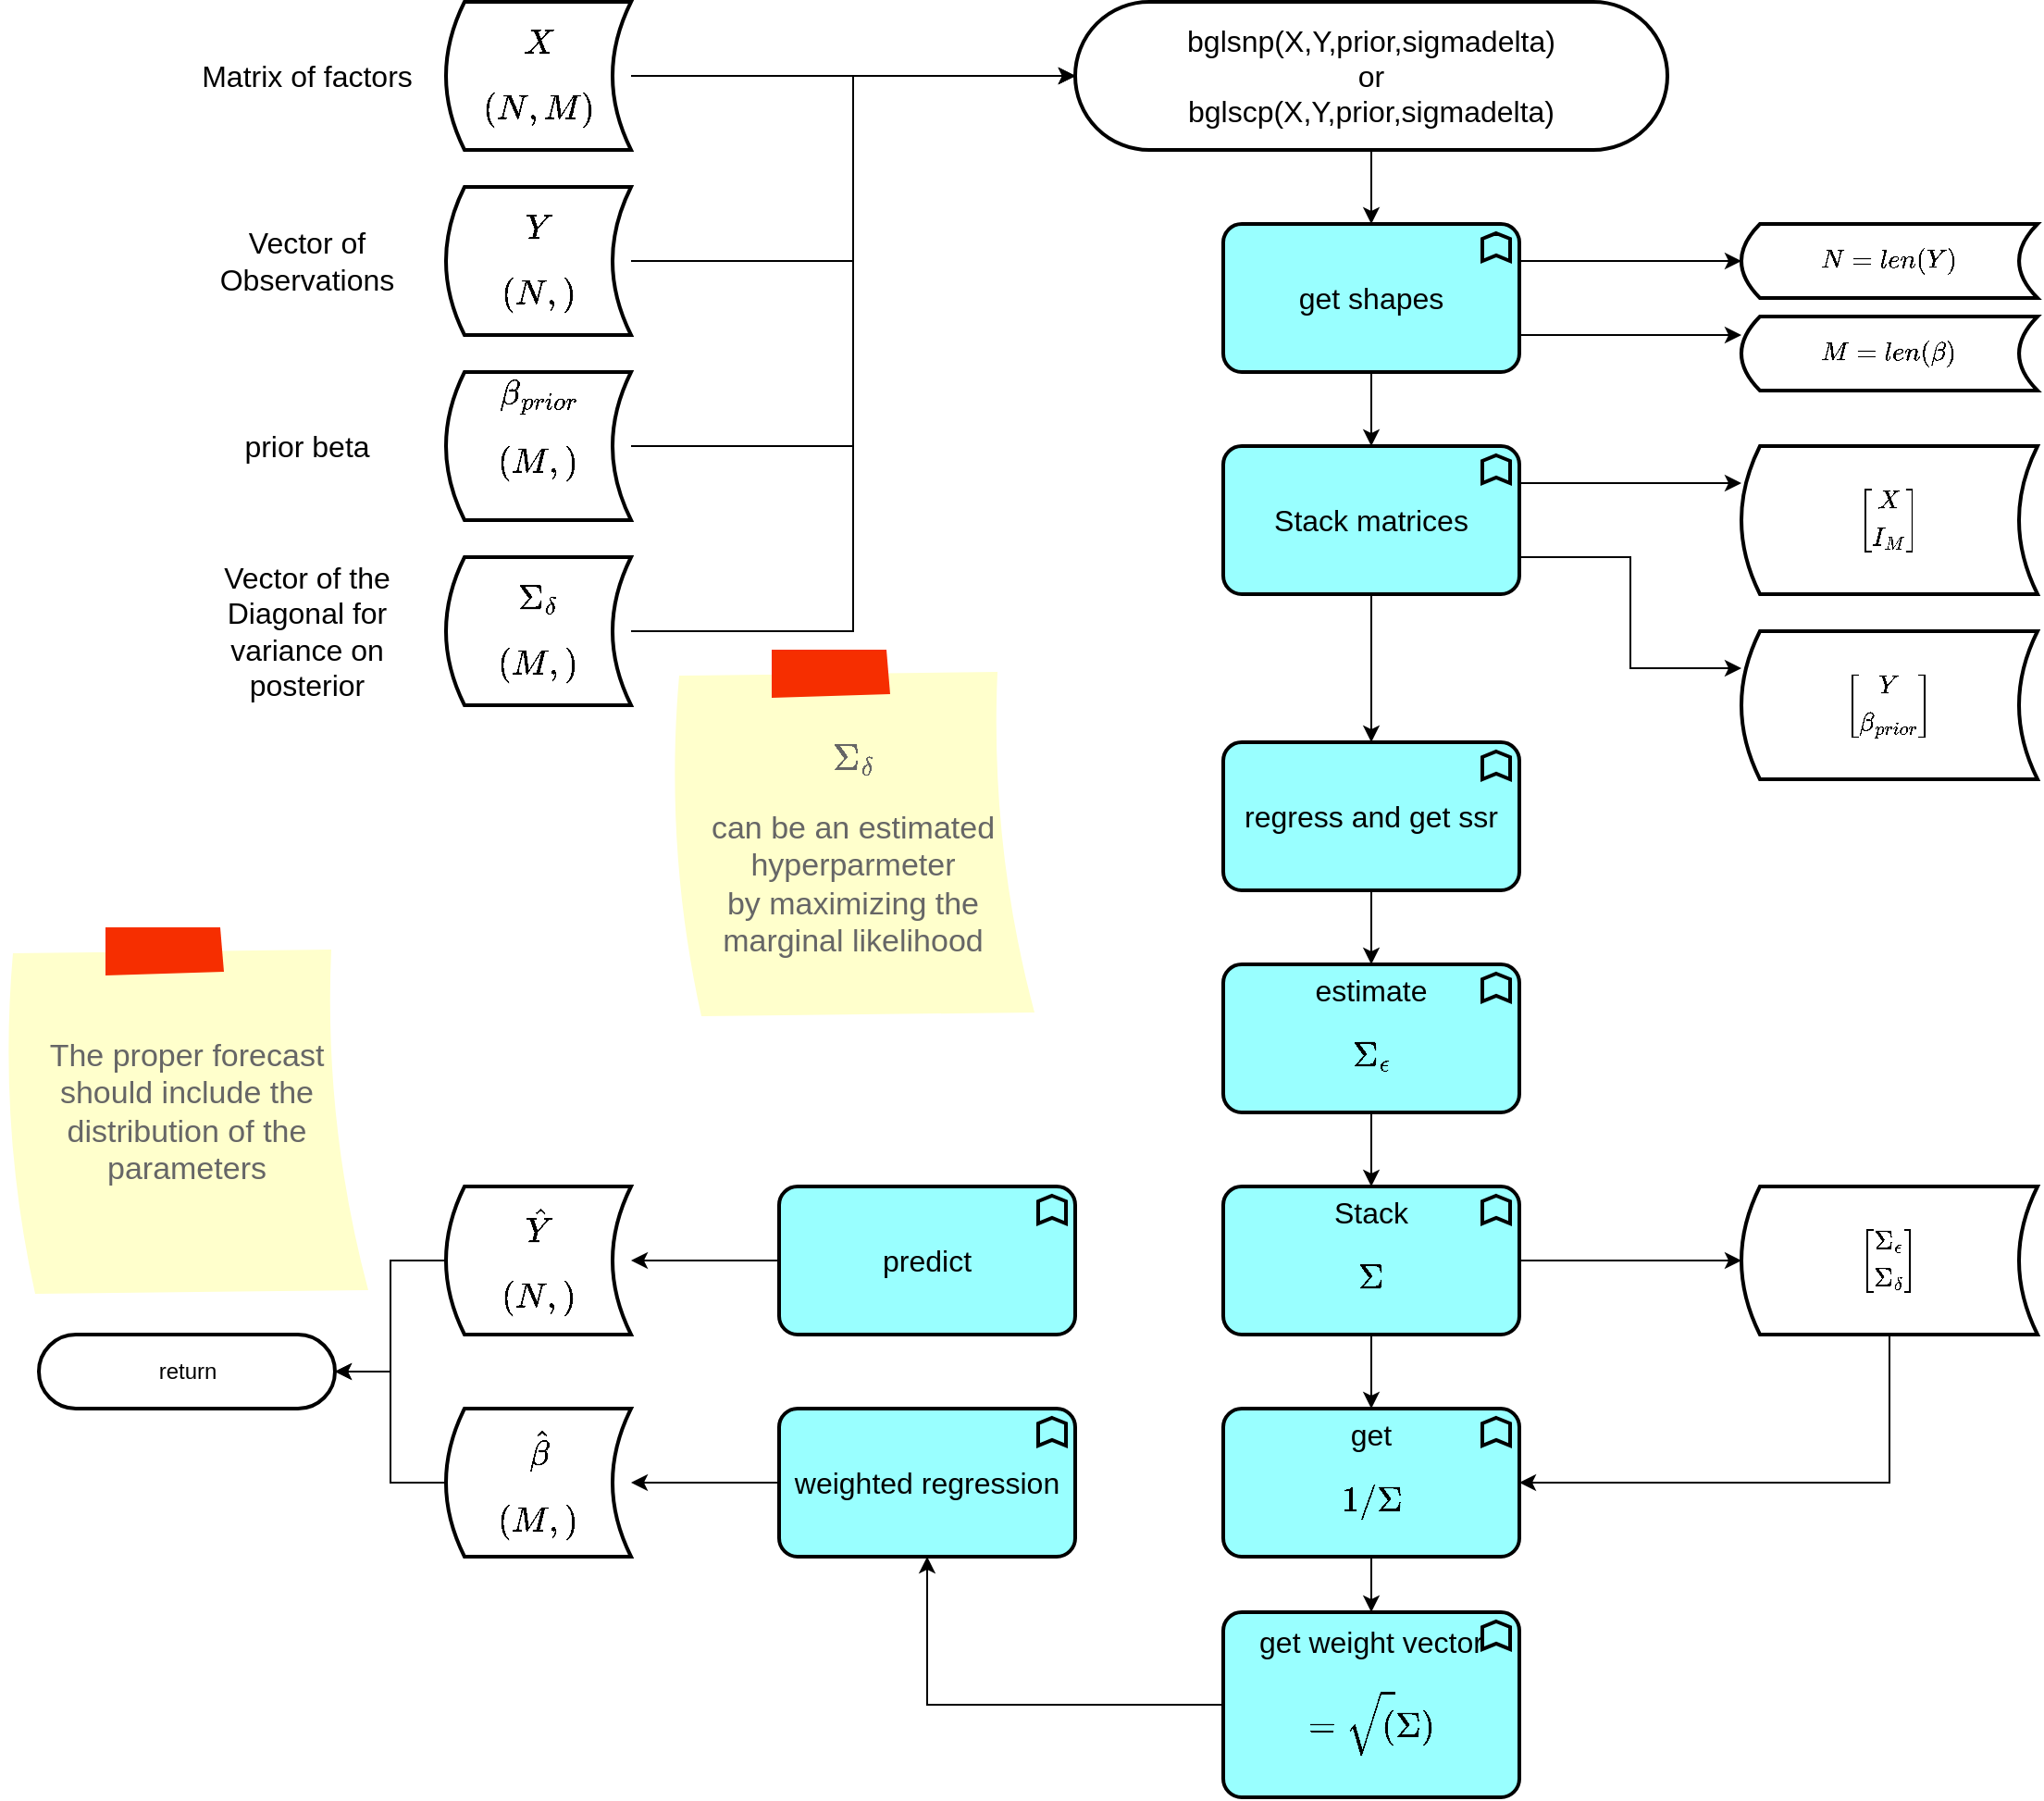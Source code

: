 <mxfile version="20.8.20" type="github">
  <diagram id="8w7YZ4xjxgCD99Zq2FTu" name="Page-1">
    <mxGraphModel dx="2284" dy="754" grid="1" gridSize="10" guides="1" tooltips="1" connect="1" arrows="1" fold="1" page="1" pageScale="1" pageWidth="850" pageHeight="1100" math="1" shadow="0">
      <root>
        <mxCell id="0" />
        <mxCell id="1" parent="0" />
        <mxCell id="tzwI66JlHhu8JNq6cS9l-3" value="" style="group" parent="1" vertex="1" connectable="0">
          <mxGeometry x="-210" y="40" width="250" height="80" as="geometry" />
        </mxCell>
        <mxCell id="tzwI66JlHhu8JNq6cS9l-1" value="&lt;div&gt;$$X$$&lt;/div&gt;$$(N,M)$$" style="shape=dataStorage;whiteSpace=wrap;html=1;fixedSize=1;size=10;strokeWidth=2;fontSize=16;" parent="tzwI66JlHhu8JNq6cS9l-3" vertex="1">
          <mxGeometry x="150" width="100" height="80" as="geometry" />
        </mxCell>
        <mxCell id="tzwI66JlHhu8JNq6cS9l-2" value="Matrix of factors" style="text;html=1;strokeColor=none;fillColor=none;align=center;verticalAlign=middle;whiteSpace=wrap;rounded=0;strokeWidth=2;fontSize=16;" parent="tzwI66JlHhu8JNq6cS9l-3" vertex="1">
          <mxGeometry y="25" width="150" height="30" as="geometry" />
        </mxCell>
        <mxCell id="tzwI66JlHhu8JNq6cS9l-4" value="" style="group" parent="1" vertex="1" connectable="0">
          <mxGeometry x="-210" y="140" width="250" height="80" as="geometry" />
        </mxCell>
        <mxCell id="tzwI66JlHhu8JNq6cS9l-5" value="&lt;div&gt;$$Y$$&lt;/div&gt;$$(N,)$$" style="shape=dataStorage;whiteSpace=wrap;html=1;fixedSize=1;size=10;strokeWidth=2;fontSize=16;" parent="tzwI66JlHhu8JNq6cS9l-4" vertex="1">
          <mxGeometry x="150" width="100" height="80" as="geometry" />
        </mxCell>
        <mxCell id="tzwI66JlHhu8JNq6cS9l-6" value="Vector of Observations" style="text;html=1;strokeColor=none;fillColor=none;align=center;verticalAlign=middle;whiteSpace=wrap;rounded=0;strokeWidth=2;fontSize=16;" parent="tzwI66JlHhu8JNq6cS9l-4" vertex="1">
          <mxGeometry y="25" width="150" height="30" as="geometry" />
        </mxCell>
        <mxCell id="tzwI66JlHhu8JNq6cS9l-7" value="" style="group" parent="1" vertex="1" connectable="0">
          <mxGeometry x="-210" y="240" width="250" height="80" as="geometry" />
        </mxCell>
        <mxCell id="tzwI66JlHhu8JNq6cS9l-8" value="&lt;div&gt;$$\beta_{prior}$$&lt;/div&gt;&lt;div&gt;$$(M,)$$&lt;br&gt;&lt;/div&gt;" style="shape=dataStorage;whiteSpace=wrap;html=1;fixedSize=1;size=10;strokeWidth=2;fontSize=16;" parent="tzwI66JlHhu8JNq6cS9l-7" vertex="1">
          <mxGeometry x="150" width="100" height="80" as="geometry" />
        </mxCell>
        <mxCell id="tzwI66JlHhu8JNq6cS9l-9" value="prior beta" style="text;html=1;strokeColor=none;fillColor=none;align=center;verticalAlign=middle;whiteSpace=wrap;rounded=0;strokeWidth=2;fontSize=16;" parent="tzwI66JlHhu8JNq6cS9l-7" vertex="1">
          <mxGeometry y="25" width="150" height="30" as="geometry" />
        </mxCell>
        <mxCell id="tzwI66JlHhu8JNq6cS9l-10" value="" style="group" parent="1" vertex="1" connectable="0">
          <mxGeometry x="-210" y="340" width="250" height="80" as="geometry" />
        </mxCell>
        <mxCell id="tzwI66JlHhu8JNq6cS9l-11" value="&lt;div&gt;$$\Sigma_\delta$$&lt;/div&gt;$$(M,)$$" style="shape=dataStorage;whiteSpace=wrap;html=1;fixedSize=1;size=10;strokeWidth=2;fontSize=16;" parent="tzwI66JlHhu8JNq6cS9l-10" vertex="1">
          <mxGeometry x="150" width="100" height="80" as="geometry" />
        </mxCell>
        <mxCell id="tzwI66JlHhu8JNq6cS9l-12" value="Vector of the Diagonal for variance on posterior" style="text;html=1;strokeColor=none;fillColor=none;align=center;verticalAlign=middle;whiteSpace=wrap;rounded=0;strokeWidth=2;fontSize=16;" parent="tzwI66JlHhu8JNq6cS9l-10" vertex="1">
          <mxGeometry y="25" width="150" height="30" as="geometry" />
        </mxCell>
        <mxCell id="tzwI66JlHhu8JNq6cS9l-40" style="edgeStyle=orthogonalEdgeStyle;rounded=0;orthogonalLoop=1;jettySize=auto;html=1;exitX=0.5;exitY=1;exitDx=0;exitDy=0;entryX=0.5;entryY=0;entryDx=0;entryDy=0;entryPerimeter=0;fontSize=12;" parent="1" source="tzwI66JlHhu8JNq6cS9l-14" target="tzwI66JlHhu8JNq6cS9l-15" edge="1">
          <mxGeometry relative="1" as="geometry" />
        </mxCell>
        <mxCell id="tzwI66JlHhu8JNq6cS9l-14" value="&lt;div&gt;bglsnp(X,Y,prior,sigmadelta)&lt;/div&gt;&lt;div&gt;or&lt;br&gt;&lt;/div&gt;&lt;div&gt;bglscp(X,Y,prior,sigmadelta)&lt;/div&gt;" style="rounded=1;whiteSpace=wrap;html=1;strokeWidth=2;fontSize=16;arcSize=50;" parent="1" vertex="1">
          <mxGeometry x="280" y="40" width="320" height="80" as="geometry" />
        </mxCell>
        <mxCell id="tzwI66JlHhu8JNq6cS9l-27" style="edgeStyle=orthogonalEdgeStyle;rounded=0;orthogonalLoop=1;jettySize=auto;html=1;exitX=1;exitY=0.25;exitDx=0;exitDy=0;exitPerimeter=0;entryX=0;entryY=0.5;entryDx=0;entryDy=0;fontSize=12;" parent="1" source="tzwI66JlHhu8JNq6cS9l-15" target="tzwI66JlHhu8JNq6cS9l-25" edge="1">
          <mxGeometry relative="1" as="geometry" />
        </mxCell>
        <mxCell id="tzwI66JlHhu8JNq6cS9l-28" style="edgeStyle=orthogonalEdgeStyle;rounded=0;orthogonalLoop=1;jettySize=auto;html=1;exitX=1;exitY=0.75;exitDx=0;exitDy=0;exitPerimeter=0;entryX=0;entryY=0.25;entryDx=0;entryDy=0;fontSize=12;" parent="1" source="tzwI66JlHhu8JNq6cS9l-15" target="tzwI66JlHhu8JNq6cS9l-26" edge="1">
          <mxGeometry relative="1" as="geometry" />
        </mxCell>
        <mxCell id="tzwI66JlHhu8JNq6cS9l-41" value="" style="edgeStyle=orthogonalEdgeStyle;rounded=0;orthogonalLoop=1;jettySize=auto;html=1;fontSize=12;" parent="1" source="tzwI66JlHhu8JNq6cS9l-15" target="tzwI66JlHhu8JNq6cS9l-29" edge="1">
          <mxGeometry relative="1" as="geometry" />
        </mxCell>
        <mxCell id="tzwI66JlHhu8JNq6cS9l-15" value="get shapes" style="html=1;outlineConnect=0;whiteSpace=wrap;fillColor=#99ffff;shape=mxgraph.archimate3.application;appType=func;archiType=rounded;strokeWidth=2;fontSize=16;" parent="1" vertex="1">
          <mxGeometry x="360" y="160" width="160" height="80" as="geometry" />
        </mxCell>
        <mxCell id="tzwI66JlHhu8JNq6cS9l-25" value="$$N=len(Y)$$" style="shape=dataStorage;whiteSpace=wrap;html=1;fixedSize=1;size=10;strokeWidth=2;fontSize=12;" parent="1" vertex="1">
          <mxGeometry x="640" y="160" width="160" height="40" as="geometry" />
        </mxCell>
        <mxCell id="tzwI66JlHhu8JNq6cS9l-26" value="$$M=len(\beta)$$" style="shape=dataStorage;whiteSpace=wrap;html=1;fixedSize=1;size=10;strokeWidth=2;fontSize=12;" parent="1" vertex="1">
          <mxGeometry x="640" y="210" width="160" height="40" as="geometry" />
        </mxCell>
        <mxCell id="tzwI66JlHhu8JNq6cS9l-38" style="edgeStyle=orthogonalEdgeStyle;rounded=0;orthogonalLoop=1;jettySize=auto;html=1;exitX=1;exitY=0.25;exitDx=0;exitDy=0;exitPerimeter=0;entryX=0;entryY=0.25;entryDx=0;entryDy=0;fontSize=12;" parent="1" source="tzwI66JlHhu8JNq6cS9l-29" target="tzwI66JlHhu8JNq6cS9l-30" edge="1">
          <mxGeometry relative="1" as="geometry" />
        </mxCell>
        <mxCell id="tzwI66JlHhu8JNq6cS9l-39" style="edgeStyle=orthogonalEdgeStyle;rounded=0;orthogonalLoop=1;jettySize=auto;html=1;exitX=1;exitY=0.75;exitDx=0;exitDy=0;exitPerimeter=0;entryX=0;entryY=0.25;entryDx=0;entryDy=0;fontSize=12;" parent="1" source="tzwI66JlHhu8JNq6cS9l-29" target="tzwI66JlHhu8JNq6cS9l-31" edge="1">
          <mxGeometry relative="1" as="geometry" />
        </mxCell>
        <mxCell id="tzwI66JlHhu8JNq6cS9l-42" style="edgeStyle=orthogonalEdgeStyle;rounded=0;orthogonalLoop=1;jettySize=auto;html=1;exitX=0.5;exitY=1;exitDx=0;exitDy=0;exitPerimeter=0;fontSize=12;" parent="1" source="tzwI66JlHhu8JNq6cS9l-29" target="tzwI66JlHhu8JNq6cS9l-32" edge="1">
          <mxGeometry relative="1" as="geometry" />
        </mxCell>
        <mxCell id="tzwI66JlHhu8JNq6cS9l-29" value="Stack matrices" style="html=1;outlineConnect=0;whiteSpace=wrap;fillColor=#99ffff;shape=mxgraph.archimate3.application;appType=func;archiType=rounded;strokeWidth=2;fontSize=16;" parent="1" vertex="1">
          <mxGeometry x="360" y="280" width="160" height="80" as="geometry" />
        </mxCell>
        <mxCell id="tzwI66JlHhu8JNq6cS9l-30" value="&lt;div&gt;$$\begin{bmatrix} X \\ I_{M}\end{bmatrix}$$&lt;/div&gt;" style="shape=dataStorage;whiteSpace=wrap;html=1;fixedSize=1;size=10;strokeWidth=2;fontSize=12;" parent="1" vertex="1">
          <mxGeometry x="640" y="280" width="160" height="80" as="geometry" />
        </mxCell>
        <mxCell id="tzwI66JlHhu8JNq6cS9l-31" value="&lt;div&gt;$$\begin{bmatrix} Y \\ \beta_{prior}\end{bmatrix}$$&lt;/div&gt;" style="shape=dataStorage;whiteSpace=wrap;html=1;fixedSize=1;size=10;strokeWidth=2;fontSize=12;" parent="1" vertex="1">
          <mxGeometry x="640" y="380" width="160" height="80" as="geometry" />
        </mxCell>
        <mxCell id="tzwI66JlHhu8JNq6cS9l-43" style="edgeStyle=orthogonalEdgeStyle;rounded=0;orthogonalLoop=1;jettySize=auto;html=1;exitX=0.5;exitY=1;exitDx=0;exitDy=0;exitPerimeter=0;entryX=0.5;entryY=0;entryDx=0;entryDy=0;entryPerimeter=0;fontSize=12;" parent="1" source="tzwI66JlHhu8JNq6cS9l-32" target="tzwI66JlHhu8JNq6cS9l-33" edge="1">
          <mxGeometry relative="1" as="geometry" />
        </mxCell>
        <mxCell id="tzwI66JlHhu8JNq6cS9l-32" value="regress and get ssr" style="html=1;outlineConnect=0;whiteSpace=wrap;fillColor=#99ffff;shape=mxgraph.archimate3.application;appType=func;archiType=rounded;strokeWidth=2;fontSize=16;" parent="1" vertex="1">
          <mxGeometry x="360" y="440" width="160" height="80" as="geometry" />
        </mxCell>
        <mxCell id="tzwI66JlHhu8JNq6cS9l-44" style="edgeStyle=orthogonalEdgeStyle;rounded=0;orthogonalLoop=1;jettySize=auto;html=1;exitX=0.5;exitY=1;exitDx=0;exitDy=0;exitPerimeter=0;entryX=0.5;entryY=0;entryDx=0;entryDy=0;entryPerimeter=0;fontSize=12;" parent="1" source="tzwI66JlHhu8JNq6cS9l-33" target="tzwI66JlHhu8JNq6cS9l-34" edge="1">
          <mxGeometry relative="1" as="geometry" />
        </mxCell>
        <mxCell id="tzwI66JlHhu8JNq6cS9l-33" value="estimate $$\Sigma_{\epsilon}$$" style="html=1;outlineConnect=0;whiteSpace=wrap;fillColor=#99ffff;shape=mxgraph.archimate3.application;appType=func;archiType=rounded;strokeWidth=2;fontSize=16;" parent="1" vertex="1">
          <mxGeometry x="360" y="560" width="160" height="80" as="geometry" />
        </mxCell>
        <mxCell id="tzwI66JlHhu8JNq6cS9l-45" style="edgeStyle=orthogonalEdgeStyle;rounded=0;orthogonalLoop=1;jettySize=auto;html=1;exitX=1;exitY=0.5;exitDx=0;exitDy=0;exitPerimeter=0;entryX=0;entryY=0.5;entryDx=0;entryDy=0;fontSize=12;" parent="1" source="tzwI66JlHhu8JNq6cS9l-34" target="tzwI66JlHhu8JNq6cS9l-35" edge="1">
          <mxGeometry relative="1" as="geometry" />
        </mxCell>
        <mxCell id="tzwI66JlHhu8JNq6cS9l-47" style="edgeStyle=orthogonalEdgeStyle;rounded=0;orthogonalLoop=1;jettySize=auto;html=1;exitX=0.5;exitY=1;exitDx=0;exitDy=0;exitPerimeter=0;entryX=0.5;entryY=0;entryDx=0;entryDy=0;entryPerimeter=0;fontSize=12;" parent="1" source="tzwI66JlHhu8JNq6cS9l-34" target="tzwI66JlHhu8JNq6cS9l-36" edge="1">
          <mxGeometry relative="1" as="geometry" />
        </mxCell>
        <mxCell id="tzwI66JlHhu8JNq6cS9l-34" value="Stack $$\Sigma$$" style="html=1;outlineConnect=0;whiteSpace=wrap;fillColor=#99ffff;shape=mxgraph.archimate3.application;appType=func;archiType=rounded;strokeWidth=2;fontSize=16;" parent="1" vertex="1">
          <mxGeometry x="360" y="680" width="160" height="80" as="geometry" />
        </mxCell>
        <mxCell id="tzwI66JlHhu8JNq6cS9l-46" style="edgeStyle=orthogonalEdgeStyle;rounded=0;orthogonalLoop=1;jettySize=auto;html=1;exitX=0.5;exitY=1;exitDx=0;exitDy=0;entryX=1;entryY=0.5;entryDx=0;entryDy=0;entryPerimeter=0;fontSize=12;" parent="1" source="tzwI66JlHhu8JNq6cS9l-35" target="tzwI66JlHhu8JNq6cS9l-36" edge="1">
          <mxGeometry relative="1" as="geometry" />
        </mxCell>
        <mxCell id="tzwI66JlHhu8JNq6cS9l-35" value="&lt;div&gt;$$\begin{bmatrix} \Sigma_{\epsilon} \\ \Sigma_{\delta}\end{bmatrix}$$&lt;/div&gt;" style="shape=dataStorage;whiteSpace=wrap;html=1;fixedSize=1;size=10;strokeWidth=2;fontSize=12;" parent="1" vertex="1">
          <mxGeometry x="640" y="680" width="160" height="80" as="geometry" />
        </mxCell>
        <mxCell id="tzwI66JlHhu8JNq6cS9l-48" style="edgeStyle=orthogonalEdgeStyle;rounded=0;orthogonalLoop=1;jettySize=auto;html=1;exitX=0.5;exitY=1;exitDx=0;exitDy=0;exitPerimeter=0;entryX=0.5;entryY=0;entryDx=0;entryDy=0;entryPerimeter=0;fontSize=12;" parent="1" source="tzwI66JlHhu8JNq6cS9l-36" target="tzwI66JlHhu8JNq6cS9l-37" edge="1">
          <mxGeometry relative="1" as="geometry" />
        </mxCell>
        <mxCell id="tzwI66JlHhu8JNq6cS9l-36" value="get $$1/\Sigma$$" style="html=1;outlineConnect=0;whiteSpace=wrap;fillColor=#99ffff;shape=mxgraph.archimate3.application;appType=func;archiType=rounded;strokeWidth=2;fontSize=16;" parent="1" vertex="1">
          <mxGeometry x="360" y="800" width="160" height="80" as="geometry" />
        </mxCell>
        <mxCell id="tzwI66JlHhu8JNq6cS9l-50" style="edgeStyle=orthogonalEdgeStyle;rounded=0;orthogonalLoop=1;jettySize=auto;html=1;exitX=0;exitY=0.5;exitDx=0;exitDy=0;exitPerimeter=0;entryX=0.5;entryY=1;entryDx=0;entryDy=0;entryPerimeter=0;fontSize=12;" parent="1" source="tzwI66JlHhu8JNq6cS9l-37" target="tzwI66JlHhu8JNq6cS9l-49" edge="1">
          <mxGeometry relative="1" as="geometry" />
        </mxCell>
        <mxCell id="tzwI66JlHhu8JNq6cS9l-37" value="get weight vector $$=\sqrt(\Sigma)$$" style="html=1;outlineConnect=0;whiteSpace=wrap;fillColor=#99ffff;shape=mxgraph.archimate3.application;appType=func;archiType=rounded;strokeWidth=2;fontSize=16;" parent="1" vertex="1">
          <mxGeometry x="360" y="910" width="160" height="100" as="geometry" />
        </mxCell>
        <mxCell id="tzwI66JlHhu8JNq6cS9l-54" style="edgeStyle=orthogonalEdgeStyle;rounded=0;orthogonalLoop=1;jettySize=auto;html=1;exitX=0;exitY=0.5;exitDx=0;exitDy=0;exitPerimeter=0;fontSize=12;entryX=1;entryY=0.5;entryDx=0;entryDy=0;" parent="1" source="tzwI66JlHhu8JNq6cS9l-49" target="tzwI66JlHhu8JNq6cS9l-51" edge="1">
          <mxGeometry relative="1" as="geometry">
            <mxPoint x="80" y="870" as="targetPoint" />
          </mxGeometry>
        </mxCell>
        <mxCell id="tzwI66JlHhu8JNq6cS9l-49" value="weighted regression" style="html=1;outlineConnect=0;whiteSpace=wrap;fillColor=#99ffff;shape=mxgraph.archimate3.application;appType=func;archiType=rounded;strokeWidth=2;fontSize=16;" parent="1" vertex="1">
          <mxGeometry x="120" y="800" width="160" height="80" as="geometry" />
        </mxCell>
        <mxCell id="tzwI66JlHhu8JNq6cS9l-58" style="edgeStyle=orthogonalEdgeStyle;rounded=0;orthogonalLoop=1;jettySize=auto;html=1;exitX=0;exitY=0.5;exitDx=0;exitDy=0;fontSize=12;" parent="1" source="tzwI66JlHhu8JNq6cS9l-51" edge="1">
          <mxGeometry relative="1" as="geometry">
            <mxPoint x="-120" y="780" as="targetPoint" />
            <Array as="points">
              <mxPoint x="-90" y="840" />
              <mxPoint x="-90" y="780" />
            </Array>
          </mxGeometry>
        </mxCell>
        <mxCell id="tzwI66JlHhu8JNq6cS9l-51" value="&lt;div&gt;$$\hat{\beta}$$&lt;/div&gt;$$(M,)$$" style="shape=dataStorage;whiteSpace=wrap;html=1;fixedSize=1;size=10;strokeWidth=2;fontSize=16;" parent="1" vertex="1">
          <mxGeometry x="-60" y="800" width="100" height="80" as="geometry" />
        </mxCell>
        <mxCell id="tzwI66JlHhu8JNq6cS9l-55" style="edgeStyle=orthogonalEdgeStyle;rounded=0;orthogonalLoop=1;jettySize=auto;html=1;exitX=0;exitY=0.5;exitDx=0;exitDy=0;exitPerimeter=0;entryX=1;entryY=0.5;entryDx=0;entryDy=0;fontSize=12;" parent="1" source="tzwI66JlHhu8JNq6cS9l-52" target="tzwI66JlHhu8JNq6cS9l-53" edge="1">
          <mxGeometry relative="1" as="geometry" />
        </mxCell>
        <mxCell id="tzwI66JlHhu8JNq6cS9l-52" value="predict" style="html=1;outlineConnect=0;whiteSpace=wrap;fillColor=#99ffff;shape=mxgraph.archimate3.application;appType=func;archiType=rounded;strokeWidth=2;fontSize=16;" parent="1" vertex="1">
          <mxGeometry x="120" y="680" width="160" height="80" as="geometry" />
        </mxCell>
        <mxCell id="tzwI66JlHhu8JNq6cS9l-57" style="edgeStyle=orthogonalEdgeStyle;rounded=0;orthogonalLoop=1;jettySize=auto;html=1;exitX=0;exitY=0.5;exitDx=0;exitDy=0;entryX=1;entryY=0.5;entryDx=0;entryDy=0;entryPerimeter=0;fontSize=12;" parent="1" source="tzwI66JlHhu8JNq6cS9l-53" target="tzwI66JlHhu8JNq6cS9l-56" edge="1">
          <mxGeometry relative="1" as="geometry" />
        </mxCell>
        <mxCell id="tzwI66JlHhu8JNq6cS9l-53" value="&lt;div&gt;$$\hat{Y}$$&lt;/div&gt;$$(N,)$$" style="shape=dataStorage;whiteSpace=wrap;html=1;fixedSize=1;size=10;strokeWidth=2;fontSize=16;" parent="1" vertex="1">
          <mxGeometry x="-60" y="680" width="100" height="80" as="geometry" />
        </mxCell>
        <mxCell id="tzwI66JlHhu8JNq6cS9l-56" value="return" style="html=1;dashed=0;whitespace=wrap;shape=mxgraph.dfd.start;strokeWidth=2;fontSize=12;" parent="1" vertex="1">
          <mxGeometry x="-280" y="760" width="160" height="40" as="geometry" />
        </mxCell>
        <mxCell id="tzwI66JlHhu8JNq6cS9l-59" style="edgeStyle=orthogonalEdgeStyle;rounded=0;orthogonalLoop=1;jettySize=auto;html=1;exitX=1;exitY=0.5;exitDx=0;exitDy=0;entryX=0;entryY=0.5;entryDx=0;entryDy=0;fontSize=12;" parent="1" source="tzwI66JlHhu8JNq6cS9l-1" target="tzwI66JlHhu8JNq6cS9l-14" edge="1">
          <mxGeometry relative="1" as="geometry" />
        </mxCell>
        <mxCell id="tzwI66JlHhu8JNq6cS9l-60" style="edgeStyle=orthogonalEdgeStyle;rounded=0;orthogonalLoop=1;jettySize=auto;html=1;exitX=1;exitY=0.5;exitDx=0;exitDy=0;fontSize=12;entryX=0;entryY=0.5;entryDx=0;entryDy=0;" parent="1" source="tzwI66JlHhu8JNq6cS9l-5" target="tzwI66JlHhu8JNq6cS9l-14" edge="1">
          <mxGeometry relative="1" as="geometry">
            <mxPoint x="280" y="80" as="targetPoint" />
          </mxGeometry>
        </mxCell>
        <mxCell id="tzwI66JlHhu8JNq6cS9l-61" style="edgeStyle=orthogonalEdgeStyle;rounded=0;orthogonalLoop=1;jettySize=auto;html=1;exitX=1;exitY=0.5;exitDx=0;exitDy=0;entryX=0;entryY=0.5;entryDx=0;entryDy=0;fontSize=12;" parent="1" source="tzwI66JlHhu8JNq6cS9l-8" target="tzwI66JlHhu8JNq6cS9l-14" edge="1">
          <mxGeometry relative="1" as="geometry" />
        </mxCell>
        <mxCell id="tzwI66JlHhu8JNq6cS9l-62" style="edgeStyle=orthogonalEdgeStyle;rounded=0;orthogonalLoop=1;jettySize=auto;html=1;exitX=1;exitY=0.5;exitDx=0;exitDy=0;entryX=0;entryY=0.5;entryDx=0;entryDy=0;fontSize=12;" parent="1" source="tzwI66JlHhu8JNq6cS9l-11" target="tzwI66JlHhu8JNq6cS9l-14" edge="1">
          <mxGeometry relative="1" as="geometry" />
        </mxCell>
        <mxCell id="u97PCP9npz-7n7jR1jk5-1" value="&lt;div&gt;The proper forecast&lt;/div&gt;&lt;div&gt;should include the &lt;br&gt;&lt;/div&gt;&lt;div&gt;distribution of the &lt;br&gt;&lt;/div&gt;&lt;div&gt;parameters&lt;br&gt;&lt;/div&gt;" style="strokeWidth=1;shadow=0;dashed=0;align=center;html=1;shape=mxgraph.mockup.text.stickyNote2;fontColor=#666666;mainText=;fontSize=17;whiteSpace=wrap;fillColor=#ffffcc;strokeColor=#F62E00;" vertex="1" parent="1">
          <mxGeometry x="-300" y="540" width="200" height="200" as="geometry" />
        </mxCell>
        <mxCell id="u97PCP9npz-7n7jR1jk5-2" value="&lt;div&gt;$$\Sigma_\delta$$&lt;/div&gt;&lt;div&gt;can be an estimated&lt;/div&gt;&lt;div&gt;hyperparmeter&lt;/div&gt;&lt;div&gt;by maximizing the&lt;/div&gt;&lt;div&gt;marginal likelihood&lt;br&gt;&lt;/div&gt;" style="strokeWidth=1;shadow=0;dashed=0;align=center;html=1;shape=mxgraph.mockup.text.stickyNote2;fontColor=#666666;mainText=;fontSize=17;whiteSpace=wrap;fillColor=#ffffcc;strokeColor=#F62E00;" vertex="1" parent="1">
          <mxGeometry x="60" y="390" width="200" height="200" as="geometry" />
        </mxCell>
      </root>
    </mxGraphModel>
  </diagram>
</mxfile>
